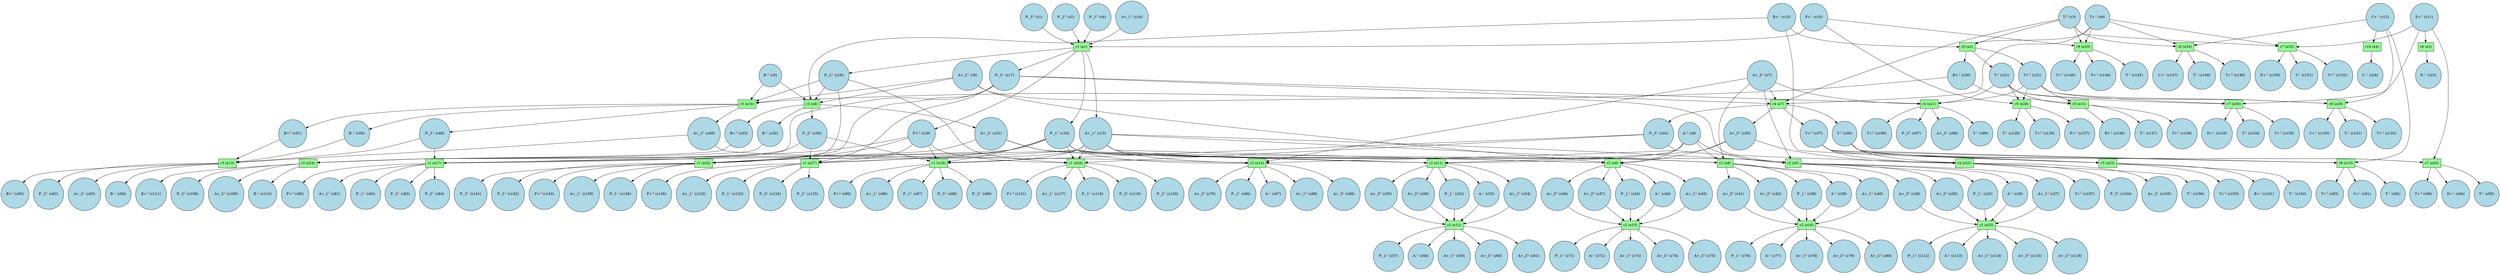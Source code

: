 digraph test {
  c1 -> e1;
  c2 -> e1;
  c3 -> e7;
  c3 -> e33;
  c3 -> e34;
  c3 -> e35;
  c3 -> e2;
  c4 -> e1;
  c5 -> e10;
  c5 -> e6;
  c6 -> e14;
  c6 -> e11;
  c6 -> e9;
  c6 -> e8;
  c6 -> e5;
  c7 -> e14;
  c7 -> e21;
  c7 -> e8;
  c7 -> e7;
  c7 -> e5;
  c8 -> e10;
  c8 -> e9;
  c8 -> e6;
  c8 -> e5;
  c9 -> e7;
  c9 -> e33;
  c9 -> e34;
  c9 -> e35;
  c9 -> e2;
  c10 -> e28;
  c10 -> e33;
  c10 -> e1;
  c11 -> e20;
  c11 -> e30;
  c11 -> e35;
  c11 -> e3;
  c12 -> e19;
  c12 -> e29;
  c12 -> e4;
  c12 -> e34;
  c13 -> e22;
  c13 -> e6;
  c13 -> e2;
  c14 -> e1;
  e1 -> c15;
  c15 -> e14;
  c15 -> e11;
  c15 -> e17;
  c15 -> e18;
  c15 -> e9;
  c15 -> e8;
  c15 -> e26;
  c15 -> e27;
  c15 -> e5;
  c15 -> e32;
  e1 -> c16;
  c16 -> e14;
  c16 -> e11;
  c16 -> e17;
  c16 -> e18;
  c16 -> e9;
  c16 -> e8;
  c16 -> e26;
  c16 -> e27;
  c16 -> e5;
  c16 -> e32;
  e1 -> c17;
  c17 -> e17;
  c17 -> e21;
  c17 -> e27;
  c17 -> e7;
  c17 -> e32;
  e1 -> c18;
  c18 -> e10;
  c18 -> e26;
  c18 -> e6;
  c18 -> e32;
  e1 -> c19;
  c19 -> e17;
  c19 -> e18;
  c19 -> e26;
  c19 -> e27;
  c19 -> e32;
  e2 -> c20;
  c20 -> e10;
  c20 -> e31;
  e2 -> c21;
  c21 -> e21;
  c21 -> e28;
  c21 -> e29;
  c21 -> e30;
  c21 -> e31;
  e2 -> c22;
  c22 -> e21;
  c22 -> e28;
  c22 -> e29;
  c22 -> e30;
  c22 -> e31;
  e3 -> c23;
  e4 -> c24;
  e5 -> c25;
  c25 -> e25;
  e5 -> c26;
  c26 -> e25;
  e5 -> c27;
  c27 -> e25;
  e5 -> c28;
  c28 -> e25;
  e5 -> c29;
  c29 -> e25;
  e6 -> c30;
  c30 -> e18;
  c30 -> e24;
  c30 -> e27;
  e6 -> c31;
  c31 -> e11;
  c31 -> e24;
  c31 -> e8;
  e6 -> c32;
  c32 -> e24;
  e6 -> c33;
  c33 -> e24;
  e7 -> c34;
  c34 -> e18;
  c34 -> e23;
  c34 -> e26;
  e7 -> c35;
  c35 -> e11;
  c35 -> e23;
  c35 -> e9;
  e7 -> c36;
  c36 -> e19;
  c36 -> e20;
  c36 -> e22;
  c36 -> e23;
  e7 -> c37;
  c37 -> e19;
  c37 -> e20;
  c37 -> e22;
  c37 -> e23;
  e8 -> c38;
  c38 -> e16;
  e8 -> c39;
  c39 -> e16;
  e8 -> c40;
  c40 -> e16;
  e8 -> c41;
  c41 -> e16;
  e8 -> c42;
  c42 -> e16;
  e9 -> c43;
  c43 -> e15;
  e9 -> c44;
  c44 -> e15;
  e9 -> c45;
  c45 -> e15;
  e9 -> c46;
  c46 -> e15;
  e9 -> c47;
  c47 -> e15;
  e10 -> c48;
  c48 -> e13;
  c48 -> e17;
  e10 -> c49;
  c49 -> e13;
  c49 -> e14;
  e10 -> c50;
  c50 -> e13;
  e10 -> c51;
  c51 -> e13;
  e11 -> c52;
  c52 -> e12;
  e11 -> c53;
  c53 -> e12;
  e11 -> c54;
  c54 -> e12;
  e11 -> c55;
  c55 -> e12;
  e11 -> c56;
  c56 -> e12;
  e12 -> c57;
  e12 -> c58;
  e12 -> c59;
  e12 -> c60;
  e12 -> c61;
  e13 -> c62;
  e13 -> c63;
  e13 -> c64;
  e13 -> c65;
  e14 -> c66;
  e14 -> c67;
  e14 -> c68;
  e14 -> c69;
  e14 -> c70;
  e15 -> c71;
  e15 -> c72;
  e15 -> c73;
  e15 -> c74;
  e15 -> c75;
  e16 -> c76;
  e16 -> c77;
  e16 -> c78;
  e16 -> c79;
  e16 -> c80;
  e17 -> c81;
  e17 -> c82;
  e17 -> c83;
  e17 -> c84;
  e17 -> c85;
  e18 -> c86;
  e18 -> c87;
  e18 -> c88;
  e18 -> c89;
  e18 -> c90;
  e19 -> c91;
  e19 -> c92;
  e19 -> c93;
  e20 -> c94;
  e20 -> c95;
  e20 -> c96;
  e21 -> c97;
  e21 -> c98;
  e21 -> c99;
  e21 -> c100;
  e22 -> c101;
  e22 -> c102;
  e22 -> c103;
  e23 -> c104;
  e23 -> c105;
  e23 -> c106;
  e23 -> c107;
  e24 -> c108;
  e24 -> c109;
  e24 -> c110;
  e24 -> c111;
  e25 -> c112;
  e25 -> c113;
  e25 -> c114;
  e25 -> c115;
  e25 -> c116;
  e26 -> c117;
  e26 -> c118;
  e26 -> c119;
  e26 -> c120;
  e26 -> c121;
  e27 -> c122;
  e27 -> c123;
  e27 -> c124;
  e27 -> c125;
  e27 -> c126;
  e28 -> c127;
  e28 -> c128;
  e28 -> c129;
  e29 -> c130;
  e29 -> c131;
  e29 -> c132;
  e30 -> c133;
  e30 -> c134;
  e30 -> c135;
  e31 -> c136;
  e31 -> c137;
  e31 -> c138;
  e32 -> c139;
  e32 -> c140;
  e32 -> c141;
  e32 -> c142;
  e32 -> c143;
  e33 -> c144;
  e33 -> c145;
  e33 -> c146;
  e34 -> c147;
  e34 -> c148;
  e34 -> c149;
  e35 -> c150;
  e35 -> c151;
  e35 -> c152;
  c1 [fillcolor=lightblue label= <P-_3<FONT COLOR="red"><SUP>0</SUP></FONT>&nbsp;(c1)> shape=circle style=filled];
  c2 [fillcolor=lightblue label= <P-_2<FONT COLOR="red"><SUP>0</SUP></FONT>&nbsp;(c2)> shape=circle style=filled];
  c3 [fillcolor=lightblue label= <T-<FONT COLOR="red"><SUP>0</SUP></FONT>&nbsp;(c3)> shape=circle style=filled];
  c4 [fillcolor=lightblue label= <P-_1<FONT COLOR="red"><SUP>0</SUP></FONT>&nbsp;(c4)> shape=circle style=filled];
  c5 [fillcolor=lightblue label= <B-<FONT COLOR="red"><SUP>0</SUP></FONT>&nbsp;(c5)> shape=circle style=filled];
  c6 [fillcolor=lightblue label= <A-<FONT COLOR="red"><SUP>0</SUP></FONT>&nbsp;(c6)> shape=circle style=filled];
  c7 [fillcolor=lightblue label= <A+_3<FONT COLOR="red"><SUP>1</SUP></FONT>&nbsp;(c7)> shape=circle style=filled];
  c8 [fillcolor=lightblue label= <A+_2<FONT COLOR="red"><SUP>1</SUP></FONT>&nbsp;(c8)> shape=circle style=filled];
  c9 [fillcolor=lightblue label= <T+<FONT COLOR="red"><SUP>1</SUP></FONT>&nbsp;(c9)> shape=circle style=filled];
  c10 [fillcolor=lightblue label= <P+<FONT COLOR="red"><SUP>1</SUP></FONT>&nbsp;(c10)> shape=circle style=filled];
  c11 [fillcolor=lightblue label= <E+<FONT COLOR="red"><SUP>1</SUP></FONT>&nbsp;(c11)> shape=circle style=filled];
  c12 [fillcolor=lightblue label= <C+<FONT COLOR="red"><SUP>1</SUP></FONT>&nbsp;(c12)> shape=circle style=filled];
  c13 [fillcolor=lightblue label= <B+<FONT COLOR="red"><SUP>1</SUP></FONT>&nbsp;(c13)> shape=circle style=filled];
  c14 [fillcolor=lightblue label= <A+_1<FONT COLOR="red"><SUP>1</SUP></FONT>&nbsp;(c14)> shape=circle style=filled];
  c15 [fillcolor=lightblue label= <A+_1<FONT COLOR="red"><SUP>1</SUP></FONT>&nbsp;(c15)> shape=circle style=filled];
  c16 [fillcolor=lightblue label= <P-_1<FONT COLOR="red"><SUP>1</SUP></FONT>&nbsp;(c16)> shape=circle style=filled];
  c17 [fillcolor=lightblue label= <P-_3<FONT COLOR="red"><SUP>1</SUP></FONT>&nbsp;(c17)> shape=circle style=filled];
  c18 [fillcolor=lightblue label= <P-_2<FONT COLOR="red"><SUP>1</SUP></FONT>&nbsp;(c18)> shape=circle style=filled];
  c19 [fillcolor=lightblue label= <P+<FONT COLOR="red"><SUP>0</SUP></FONT>&nbsp;(c19)> shape=circle style=filled];
  c20 [fillcolor=lightblue label= <B+<FONT COLOR="red"><SUP>1</SUP></FONT>&nbsp;(c20)> shape=circle style=filled];
  c21 [fillcolor=lightblue label= <T-<FONT COLOR="red"><SUP>1</SUP></FONT>&nbsp;(c21)> shape=circle style=filled];
  c22 [fillcolor=lightblue label= <T+<FONT COLOR="red"><SUP>0</SUP></FONT>&nbsp;(c22)> shape=circle style=filled];
  c23 [fillcolor=lightblue label= <E-<FONT COLOR="red"><SUP>1</SUP></FONT>&nbsp;(c23)> shape=circle style=filled];
  c24 [fillcolor=lightblue label= <C-<FONT COLOR="red"><SUP>1</SUP></FONT>&nbsp;(c24)> shape=circle style=filled];
  c25 [fillcolor=lightblue label= <P-_1<FONT COLOR="red"><SUP>1</SUP></FONT>&nbsp;(c25)> shape=circle style=filled];
  c26 [fillcolor=lightblue label= <A-<FONT COLOR="red"><SUP>1</SUP></FONT>&nbsp;(c26)> shape=circle style=filled];
  c27 [fillcolor=lightblue label= <A+_1<FONT COLOR="red"><SUP>0</SUP></FONT>&nbsp;(c27)> shape=circle style=filled];
  c28 [fillcolor=lightblue label= <A+_3<FONT COLOR="red"><SUP>0</SUP></FONT>&nbsp;(c28)> shape=circle style=filled];
  c29 [fillcolor=lightblue label= <A+_2<FONT COLOR="red"><SUP>0</SUP></FONT>&nbsp;(c29)> shape=circle style=filled];
  c30 [fillcolor=lightblue label= <P-_2<FONT COLOR="red"><SUP>1</SUP></FONT>&nbsp;(c30)> shape=circle style=filled];
  c31 [fillcolor=lightblue label= <A+_2<FONT COLOR="red"><SUP>1</SUP></FONT>&nbsp;(c31)> shape=circle style=filled];
  c32 [fillcolor=lightblue label= <B-<FONT COLOR="red"><SUP>1</SUP></FONT>&nbsp;(c32)> shape=circle style=filled];
  c33 [fillcolor=lightblue label= <B+<FONT COLOR="red"><SUP>0</SUP></FONT>&nbsp;(c33)> shape=circle style=filled];
  c34 [fillcolor=lightblue label= <P-_3<FONT COLOR="red"><SUP>1</SUP></FONT>&nbsp;(c34)> shape=circle style=filled];
  c35 [fillcolor=lightblue label= <A+_3<FONT COLOR="red"><SUP>1</SUP></FONT>&nbsp;(c35)> shape=circle style=filled];
  c36 [fillcolor=lightblue label= <T-<FONT COLOR="red"><SUP>1</SUP></FONT>&nbsp;(c36)> shape=circle style=filled];
  c37 [fillcolor=lightblue label= <T+<FONT COLOR="red"><SUP>0</SUP></FONT>&nbsp;(c37)> shape=circle style=filled];
  c38 [fillcolor=lightblue label= <P-_1<FONT COLOR="red"><SUP>1</SUP></FONT>&nbsp;(c38)> shape=circle style=filled];
  c39 [fillcolor=lightblue label= <A-<FONT COLOR="red"><SUP>1</SUP></FONT>&nbsp;(c39)> shape=circle style=filled];
  c40 [fillcolor=lightblue label= <A+_1<FONT COLOR="red"><SUP>0</SUP></FONT>&nbsp;(c40)> shape=circle style=filled];
  c41 [fillcolor=lightblue label= <A+_3<FONT COLOR="red"><SUP>0</SUP></FONT>&nbsp;(c41)> shape=circle style=filled];
  c42 [fillcolor=lightblue label= <A+_2<FONT COLOR="red"><SUP>0</SUP></FONT>&nbsp;(c42)> shape=circle style=filled];
  c43 [fillcolor=lightblue label= <P-_1<FONT COLOR="red"><SUP>1</SUP></FONT>&nbsp;(c43)> shape=circle style=filled];
  c44 [fillcolor=lightblue label= <A-<FONT COLOR="red"><SUP>1</SUP></FONT>&nbsp;(c44)> shape=circle style=filled];
  c45 [fillcolor=lightblue label= <A+_1<FONT COLOR="red"><SUP>0</SUP></FONT>&nbsp;(c45)> shape=circle style=filled];
  c46 [fillcolor=lightblue label= <A+_3<FONT COLOR="red"><SUP>0</SUP></FONT>&nbsp;(c46)> shape=circle style=filled];
  c47 [fillcolor=lightblue label= <A+_2<FONT COLOR="red"><SUP>0</SUP></FONT>&nbsp;(c47)> shape=circle style=filled];
  c48 [fillcolor=lightblue label= <P-_2<FONT COLOR="red"><SUP>1</SUP></FONT>&nbsp;(c48)> shape=circle style=filled];
  c49 [fillcolor=lightblue label= <A+_2<FONT COLOR="red"><SUP>1</SUP></FONT>&nbsp;(c49)> shape=circle style=filled];
  c50 [fillcolor=lightblue label= <B-<FONT COLOR="red"><SUP>1</SUP></FONT>&nbsp;(c50)> shape=circle style=filled];
  c51 [fillcolor=lightblue label= <B+<FONT COLOR="red"><SUP>0</SUP></FONT>&nbsp;(c51)> shape=circle style=filled];
  c52 [fillcolor=lightblue label= <P-_1<FONT COLOR="red"><SUP>1</SUP></FONT>&nbsp;(c52)> shape=circle style=filled];
  c53 [fillcolor=lightblue label= <A-<FONT COLOR="red"><SUP>1</SUP></FONT>&nbsp;(c53)> shape=circle style=filled];
  c54 [fillcolor=lightblue label= <A+_1<FONT COLOR="red"><SUP>0</SUP></FONT>&nbsp;(c54)> shape=circle style=filled];
  c55 [fillcolor=lightblue label= <A+_3<FONT COLOR="red"><SUP>0</SUP></FONT>&nbsp;(c55)> shape=circle style=filled];
  c56 [fillcolor=lightblue label= <A+_2<FONT COLOR="red"><SUP>0</SUP></FONT>&nbsp;(c56)> shape=circle style=filled];
  c57 [fillcolor=lightblue label= <P-_1<FONT COLOR="red"><SUP>1</SUP></FONT>&nbsp;(c57)> shape=circle style=filled];
  c58 [fillcolor=lightblue label= <A-<FONT COLOR="red"><SUP>1</SUP></FONT>&nbsp;(c58)> shape=circle style=filled];
  c59 [fillcolor=lightblue label= <A+_1<FONT COLOR="red"><SUP>0</SUP></FONT>&nbsp;(c59)> shape=circle style=filled];
  c60 [fillcolor=lightblue label= <A+_3<FONT COLOR="red"><SUP>0</SUP></FONT>&nbsp;(c60)> shape=circle style=filled];
  c61 [fillcolor=lightblue label= <A+_2<FONT COLOR="red"><SUP>0</SUP></FONT>&nbsp;(c61)> shape=circle style=filled];
  c62 [fillcolor=lightblue label= <P-_2<FONT COLOR="red"><SUP>1</SUP></FONT>&nbsp;(c62)> shape=circle style=filled];
  c63 [fillcolor=lightblue label= <A+_2<FONT COLOR="red"><SUP>1</SUP></FONT>&nbsp;(c63)> shape=circle style=filled];
  c64 [fillcolor=lightblue label= <B-<FONT COLOR="red"><SUP>1</SUP></FONT>&nbsp;(c64)> shape=circle style=filled];
  c65 [fillcolor=lightblue label= <B+<FONT COLOR="red"><SUP>0</SUP></FONT>&nbsp;(c65)> shape=circle style=filled];
  c66 [fillcolor=lightblue label= <P-_1<FONT COLOR="red"><SUP>1</SUP></FONT>&nbsp;(c66)> shape=circle style=filled];
  c67 [fillcolor=lightblue label= <A-<FONT COLOR="red"><SUP>1</SUP></FONT>&nbsp;(c67)> shape=circle style=filled];
  c68 [fillcolor=lightblue label= <A+_1<FONT COLOR="red"><SUP>0</SUP></FONT>&nbsp;(c68)> shape=circle style=filled];
  c69 [fillcolor=lightblue label= <A+_3<FONT COLOR="red"><SUP>0</SUP></FONT>&nbsp;(c69)> shape=circle style=filled];
  c70 [fillcolor=lightblue label= <A+_2<FONT COLOR="red"><SUP>0</SUP></FONT>&nbsp;(c70)> shape=circle style=filled];
  c71 [fillcolor=lightblue label= <P-_1<FONT COLOR="red"><SUP>1</SUP></FONT>&nbsp;(c71)> shape=circle style=filled];
  c72 [fillcolor=lightblue label= <A-<FONT COLOR="red"><SUP>1</SUP></FONT>&nbsp;(c72)> shape=circle style=filled];
  c73 [fillcolor=lightblue label= <A+_1<FONT COLOR="red"><SUP>0</SUP></FONT>&nbsp;(c73)> shape=circle style=filled];
  c74 [fillcolor=lightblue label= <A+_3<FONT COLOR="red"><SUP>0</SUP></FONT>&nbsp;(c74)> shape=circle style=filled];
  c75 [fillcolor=lightblue label= <A+_2<FONT COLOR="red"><SUP>0</SUP></FONT>&nbsp;(c75)> shape=circle style=filled];
  c76 [fillcolor=lightblue label= <P-_1<FONT COLOR="red"><SUP>1</SUP></FONT>&nbsp;(c76)> shape=circle style=filled];
  c77 [fillcolor=lightblue label= <A-<FONT COLOR="red"><SUP>1</SUP></FONT>&nbsp;(c77)> shape=circle style=filled];
  c78 [fillcolor=lightblue label= <A+_1<FONT COLOR="red"><SUP>0</SUP></FONT>&nbsp;(c78)> shape=circle style=filled];
  c79 [fillcolor=lightblue label= <A+_3<FONT COLOR="red"><SUP>0</SUP></FONT>&nbsp;(c79)> shape=circle style=filled];
  c80 [fillcolor=lightblue label= <A+_2<FONT COLOR="red"><SUP>0</SUP></FONT>&nbsp;(c80)> shape=circle style=filled];
  c81 [fillcolor=lightblue label= <A+_1<FONT COLOR="red"><SUP>1</SUP></FONT>&nbsp;(c81)> shape=circle style=filled];
  c82 [fillcolor=lightblue label= <P-_1<FONT COLOR="red"><SUP>1</SUP></FONT>&nbsp;(c82)> shape=circle style=filled];
  c83 [fillcolor=lightblue label= <P-_3<FONT COLOR="red"><SUP>1</SUP></FONT>&nbsp;(c83)> shape=circle style=filled];
  c84 [fillcolor=lightblue label= <P-_2<FONT COLOR="red"><SUP>1</SUP></FONT>&nbsp;(c84)> shape=circle style=filled];
  c85 [fillcolor=lightblue label= <P+<FONT COLOR="red"><SUP>0</SUP></FONT>&nbsp;(c85)> shape=circle style=filled];
  c86 [fillcolor=lightblue label= <A+_1<FONT COLOR="red"><SUP>1</SUP></FONT>&nbsp;(c86)> shape=circle style=filled];
  c87 [fillcolor=lightblue label= <P-_1<FONT COLOR="red"><SUP>1</SUP></FONT>&nbsp;(c87)> shape=circle style=filled];
  c88 [fillcolor=lightblue label= <P-_3<FONT COLOR="red"><SUP>1</SUP></FONT>&nbsp;(c88)> shape=circle style=filled];
  c89 [fillcolor=lightblue label= <P-_2<FONT COLOR="red"><SUP>1</SUP></FONT>&nbsp;(c89)> shape=circle style=filled];
  c90 [fillcolor=lightblue label= <P+<FONT COLOR="red"><SUP>0</SUP></FONT>&nbsp;(c90)> shape=circle style=filled];
  c91 [fillcolor=lightblue label= <C+<FONT COLOR="red"><SUP>1</SUP></FONT>&nbsp;(c91)> shape=circle style=filled];
  c92 [fillcolor=lightblue label= <T-<FONT COLOR="red"><SUP>1</SUP></FONT>&nbsp;(c92)> shape=circle style=filled];
  c93 [fillcolor=lightblue label= <T+<FONT COLOR="red"><SUP>0</SUP></FONT>&nbsp;(c93)> shape=circle style=filled];
  c94 [fillcolor=lightblue label= <E+<FONT COLOR="red"><SUP>1</SUP></FONT>&nbsp;(c94)> shape=circle style=filled];
  c95 [fillcolor=lightblue label= <T-<FONT COLOR="red"><SUP>1</SUP></FONT>&nbsp;(c95)> shape=circle style=filled];
  c96 [fillcolor=lightblue label= <T+<FONT COLOR="red"><SUP>0</SUP></FONT>&nbsp;(c96)> shape=circle style=filled];
  c97 [fillcolor=lightblue label= <P-_3<FONT COLOR="red"><SUP>1</SUP></FONT>&nbsp;(c97)> shape=circle style=filled];
  c98 [fillcolor=lightblue label= <A+_3<FONT COLOR="red"><SUP>1</SUP></FONT>&nbsp;(c98)> shape=circle style=filled];
  c99 [fillcolor=lightblue label= <T-<FONT COLOR="red"><SUP>1</SUP></FONT>&nbsp;(c99)> shape=circle style=filled];
  c100 [fillcolor=lightblue label= <T+<FONT COLOR="red"><SUP>0</SUP></FONT>&nbsp;(c100)> shape=circle style=filled];
  c101 [fillcolor=lightblue label= <B+<FONT COLOR="red"><SUP>1</SUP></FONT>&nbsp;(c101)> shape=circle style=filled];
  c102 [fillcolor=lightblue label= <T-<FONT COLOR="red"><SUP>1</SUP></FONT>&nbsp;(c102)> shape=circle style=filled];
  c103 [fillcolor=lightblue label= <T+<FONT COLOR="red"><SUP>0</SUP></FONT>&nbsp;(c103)> shape=circle style=filled];
  c104 [fillcolor=lightblue label= <P-_3<FONT COLOR="red"><SUP>1</SUP></FONT>&nbsp;(c104)> shape=circle style=filled];
  c105 [fillcolor=lightblue label= <A+_3<FONT COLOR="red"><SUP>1</SUP></FONT>&nbsp;(c105)> shape=circle style=filled];
  c106 [fillcolor=lightblue label= <T-<FONT COLOR="red"><SUP>1</SUP></FONT>&nbsp;(c106)> shape=circle style=filled];
  c107 [fillcolor=lightblue label= <T+<FONT COLOR="red"><SUP>0</SUP></FONT>&nbsp;(c107)> shape=circle style=filled];
  c108 [fillcolor=lightblue label= <P-_2<FONT COLOR="red"><SUP>1</SUP></FONT>&nbsp;(c108)> shape=circle style=filled];
  c109 [fillcolor=lightblue label= <A+_2<FONT COLOR="red"><SUP>1</SUP></FONT>&nbsp;(c109)> shape=circle style=filled];
  c110 [fillcolor=lightblue label= <B-<FONT COLOR="red"><SUP>1</SUP></FONT>&nbsp;(c110)> shape=circle style=filled];
  c111 [fillcolor=lightblue label= <B+<FONT COLOR="red"><SUP>0</SUP></FONT>&nbsp;(c111)> shape=circle style=filled];
  c112 [fillcolor=lightblue label= <P-_1<FONT COLOR="red"><SUP>1</SUP></FONT>&nbsp;(c112)> shape=circle style=filled];
  c113 [fillcolor=lightblue label= <A-<FONT COLOR="red"><SUP>1</SUP></FONT>&nbsp;(c113)> shape=circle style=filled];
  c114 [fillcolor=lightblue label= <A+_1<FONT COLOR="red"><SUP>0</SUP></FONT>&nbsp;(c114)> shape=circle style=filled];
  c115 [fillcolor=lightblue label= <A+_3<FONT COLOR="red"><SUP>0</SUP></FONT>&nbsp;(c115)> shape=circle style=filled];
  c116 [fillcolor=lightblue label= <A+_2<FONT COLOR="red"><SUP>0</SUP></FONT>&nbsp;(c116)> shape=circle style=filled];
  c117 [fillcolor=lightblue label= <A+_1<FONT COLOR="red"><SUP>1</SUP></FONT>&nbsp;(c117)> shape=circle style=filled];
  c118 [fillcolor=lightblue label= <P-_1<FONT COLOR="red"><SUP>1</SUP></FONT>&nbsp;(c118)> shape=circle style=filled];
  c119 [fillcolor=lightblue label= <P-_3<FONT COLOR="red"><SUP>1</SUP></FONT>&nbsp;(c119)> shape=circle style=filled];
  c120 [fillcolor=lightblue label= <P-_2<FONT COLOR="red"><SUP>1</SUP></FONT>&nbsp;(c120)> shape=circle style=filled];
  c121 [fillcolor=lightblue label= <P+<FONT COLOR="red"><SUP>0</SUP></FONT>&nbsp;(c121)> shape=circle style=filled];
  c122 [fillcolor=lightblue label= <A+_1<FONT COLOR="red"><SUP>1</SUP></FONT>&nbsp;(c122)> shape=circle style=filled];
  c123 [fillcolor=lightblue label= <P-_1<FONT COLOR="red"><SUP>1</SUP></FONT>&nbsp;(c123)> shape=circle style=filled];
  c124 [fillcolor=lightblue label= <P-_3<FONT COLOR="red"><SUP>1</SUP></FONT>&nbsp;(c124)> shape=circle style=filled];
  c125 [fillcolor=lightblue label= <P-_2<FONT COLOR="red"><SUP>1</SUP></FONT>&nbsp;(c125)> shape=circle style=filled];
  c126 [fillcolor=lightblue label= <P+<FONT COLOR="red"><SUP>0</SUP></FONT>&nbsp;(c126)> shape=circle style=filled];
  c127 [fillcolor=lightblue label= <P+<FONT COLOR="red"><SUP>1</SUP></FONT>&nbsp;(c127)> shape=circle style=filled];
  c128 [fillcolor=lightblue label= <T-<FONT COLOR="red"><SUP>1</SUP></FONT>&nbsp;(c128)> shape=circle style=filled];
  c129 [fillcolor=lightblue label= <T+<FONT COLOR="red"><SUP>0</SUP></FONT>&nbsp;(c129)> shape=circle style=filled];
  c130 [fillcolor=lightblue label= <C+<FONT COLOR="red"><SUP>1</SUP></FONT>&nbsp;(c130)> shape=circle style=filled];
  c131 [fillcolor=lightblue label= <T-<FONT COLOR="red"><SUP>1</SUP></FONT>&nbsp;(c131)> shape=circle style=filled];
  c132 [fillcolor=lightblue label= <T+<FONT COLOR="red"><SUP>0</SUP></FONT>&nbsp;(c132)> shape=circle style=filled];
  c133 [fillcolor=lightblue label= <E+<FONT COLOR="red"><SUP>1</SUP></FONT>&nbsp;(c133)> shape=circle style=filled];
  c134 [fillcolor=lightblue label= <T-<FONT COLOR="red"><SUP>1</SUP></FONT>&nbsp;(c134)> shape=circle style=filled];
  c135 [fillcolor=lightblue label= <T+<FONT COLOR="red"><SUP>0</SUP></FONT>&nbsp;(c135)> shape=circle style=filled];
  c136 [fillcolor=lightblue label= <B+<FONT COLOR="red"><SUP>1</SUP></FONT>&nbsp;(c136)> shape=circle style=filled];
  c137 [fillcolor=lightblue label= <T-<FONT COLOR="red"><SUP>1</SUP></FONT>&nbsp;(c137)> shape=circle style=filled];
  c138 [fillcolor=lightblue label= <T+<FONT COLOR="red"><SUP>0</SUP></FONT>&nbsp;(c138)> shape=circle style=filled];
  c139 [fillcolor=lightblue label= <A+_1<FONT COLOR="red"><SUP>1</SUP></FONT>&nbsp;(c139)> shape=circle style=filled];
  c140 [fillcolor=lightblue label= <P-_1<FONT COLOR="red"><SUP>1</SUP></FONT>&nbsp;(c140)> shape=circle style=filled];
  c141 [fillcolor=lightblue label= <P-_3<FONT COLOR="red"><SUP>1</SUP></FONT>&nbsp;(c141)> shape=circle style=filled];
  c142 [fillcolor=lightblue label= <P-_2<FONT COLOR="red"><SUP>1</SUP></FONT>&nbsp;(c142)> shape=circle style=filled];
  c143 [fillcolor=lightblue label= <P+<FONT COLOR="red"><SUP>0</SUP></FONT>&nbsp;(c143)> shape=circle style=filled];
  c144 [fillcolor=lightblue label= <P+<FONT COLOR="red"><SUP>1</SUP></FONT>&nbsp;(c144)> shape=circle style=filled];
  c145 [fillcolor=lightblue label= <T-<FONT COLOR="red"><SUP>1</SUP></FONT>&nbsp;(c145)> shape=circle style=filled];
  c146 [fillcolor=lightblue label= <T+<FONT COLOR="red"><SUP>0</SUP></FONT>&nbsp;(c146)> shape=circle style=filled];
  c147 [fillcolor=lightblue label= <C+<FONT COLOR="red"><SUP>1</SUP></FONT>&nbsp;(c147)> shape=circle style=filled];
  c148 [fillcolor=lightblue label= <T-<FONT COLOR="red"><SUP>1</SUP></FONT>&nbsp;(c148)> shape=circle style=filled];
  c149 [fillcolor=lightblue label= <T+<FONT COLOR="red"><SUP>0</SUP></FONT>&nbsp;(c149)> shape=circle style=filled];
  c150 [fillcolor=lightblue label= <E+<FONT COLOR="red"><SUP>1</SUP></FONT>&nbsp;(c150)> shape=circle style=filled];
  c151 [fillcolor=lightblue label= <T-<FONT COLOR="red"><SUP>1</SUP></FONT>&nbsp;(c151)> shape=circle style=filled];
  c152 [fillcolor=lightblue label= <T+<FONT COLOR="red"><SUP>0</SUP></FONT>&nbsp;(c152)> shape=circle style=filled];
  e1 [fillcolor=palegreen label="r1 (e1)" shape=box style=filled];
  e2 [fillcolor=palegreen label="r5 (e2)" shape=box style=filled];
  e3 [fillcolor=palegreen label="r6 (e3)" shape=box style=filled];
  e4 [fillcolor=palegreen label="r10 (e4)" shape=box style=filled];
  e5 [fillcolor=palegreen label="r2 (e5)" shape=box style=filled];
  e6 [fillcolor=palegreen label="r3 (e6)" shape=box style=filled];
  e7 [fillcolor=palegreen label="r4 (e7)" shape=box style=filled];
  e8 [fillcolor=palegreen label="r2 (e8)" shape=box style=filled];
  e9 [fillcolor=palegreen label="r2 (e9)" shape=box style=filled];
  e10 [fillcolor=palegreen label="r3 (e10)" shape=box style=filled];
  e11 [fillcolor=palegreen label="r2 (e11)" shape=box style=filled];
  e12 [fillcolor=palegreen label="r2 (e12)" shape=box style=filled];
  e13 [fillcolor=palegreen label="r3 (e13)" shape=box style=filled];
  e14 [fillcolor=palegreen label="r2 (e14)" shape=box style=filled];
  e15 [fillcolor=palegreen label="r2 (e15)" shape=box style=filled];
  e16 [fillcolor=palegreen label="r2 (e16)" shape=box style=filled];
  e17 [fillcolor=palegreen label="r1 (e17)" shape=box style=filled];
  e18 [fillcolor=palegreen label="r1 (e18)" shape=box style=filled];
  e19 [fillcolor=palegreen label="r8 (e19)" shape=box style=filled];
  e20 [fillcolor=palegreen label="r7 (e20)" shape=box style=filled];
  e21 [fillcolor=palegreen label="r4 (e21)" shape=box style=filled];
  e22 [fillcolor=palegreen label="r5 (e22)" shape=box style=filled];
  e23 [fillcolor=palegreen label="r4 (e23)" shape=box style=filled];
  e24 [fillcolor=palegreen label="r3 (e24)" shape=box style=filled];
  e25 [fillcolor=palegreen label="r2 (e25)" shape=box style=filled];
  e26 [fillcolor=palegreen label="r1 (e26)" shape=box style=filled];
  e27 [fillcolor=palegreen label="r1 (e27)" shape=box style=filled];
  e28 [fillcolor=palegreen label="r9 (e28)" shape=box style=filled];
  e29 [fillcolor=palegreen label="r8 (e29)" shape=box style=filled];
  e30 [fillcolor=palegreen label="r7 (e30)" shape=box style=filled];
  e31 [fillcolor=palegreen label="r5 (e31)" shape=box style=filled];
  e32 [fillcolor=palegreen label="r1 (e32)" shape=box style=filled];
  e33 [fillcolor=palegreen label="r9 (e33)" shape=box style=filled];
  e34 [fillcolor=palegreen label="r8 (e34)" shape=box style=filled];
  e35 [fillcolor=palegreen label="r7 (e35)" shape=box style=filled];
}
